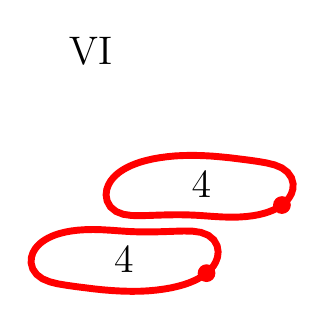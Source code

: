\begin{tikzpicture}[scale=1]

\begin{axis}[
  xmin = -10,
  xmax = 2,
  ymin = -2.45,
  ymax = 2.45,
  scale only axis,
  axis equal image,
  hide axis,
  title = {\Large{VI}}
  ]

\addplot [mark=none,red,line width=2.5] table{
-5.426e-01 3.809e-01
-4.982e-01 4.169e-01
-4.546e-01 4.598e-01
-4.118e-01 5.136e-01
-3.731e-01 5.816e-01
-3.458e-01 6.663e-01
-3.409e-01 7.661e-01
-3.701e-01 8.731e-01
-4.397e-01 9.727e-01
-5.452e-01 1.052e+00
-6.754e-01 1.106e+00
-8.204e-01 1.142e+00
-9.745e-01 1.168e+00
-1.135e+00 1.191e+00
-1.3e+00 1.212e+00
-1.468e+00 1.233e+00
-1.638e+00 1.25e+00
-1.808e+00 1.265e+00
-1.977e+00 1.274e+00
-2.143e+00 1.278e+00
-2.305e+00 1.276e+00
-2.462e+00 1.269e+00
-2.61e+00 1.255e+00
-2.75e+00 1.236e+00
-2.881e+00 1.213e+00
-2.999e+00 1.185e+00
-3.107e+00 1.155e+00
-3.201e+00 1.121e+00
-3.284e+00 1.087e+00
-3.354e+00 1.052e+00
-3.414e+00 1.018e+00
-3.465e+00 9.845e-01
-3.51e+00 9.499e-01
-3.553e+00 9.121e-01
-3.595e+00 8.68e-01
-3.638e+00 8.138e-01
-3.677e+00 7.461e-01
-3.708e+00 6.627e-01
-3.72e+00 5.634e-01
-3.701e+00 4.54e-01
-3.642e+00 3.483e-01
-3.54e+00 2.644e-01
-3.409e+00 2.134e-01
-3.261e+00 1.918e-01
-3.105e+00 1.884e-01
-2.943e+00 1.926e-01
-2.777e+00 1.985e-01
-2.607e+00 2.033e-01
-2.437e+00 2.055e-01
-2.266e+00 2.036e-01
-2.097e+00 1.966e-01
-1.931e+00 1.857e-01
-1.769e+00 1.739e-01
-1.613e+00 1.651e-01
-1.464e+00 1.615e-01
-1.322e+00 1.64e-01
-1.19e+00 1.728e-01
-1.069e+00 1.875e-01
-9.596e-01 2.074e-01
-8.623e-01 2.316e-01
-7.774e-01 2.588e-01
-7.046e-01 2.879e-01
-6.428e-01 3.18e-01
-5.897e-01 3.487e-01
-5.426e-01 3.809e-01
};

\addplot [mark=none,red,line width=2.5] table{
-1.905e+00 -8.499e-01
-1.862e+00 -8.121e-01
-1.819e+00 -7.68e-01
-1.777e+00 -7.138e-01
-1.738e+00 -6.461e-01
-1.707e+00 -5.627e-01
-1.695e+00 -4.634e-01
-1.714e+00 -3.54e-01
-1.773e+00 -2.483e-01
-1.875e+00 -1.644e-01
-2.006e+00 -1.134e-01
-2.154e+00 -9.184e-02
-2.31e+00 -8.839e-02
-2.472e+00 -9.264e-02
-2.638e+00 -9.852e-02
-2.807e+00 -1.033e-01
-2.978e+00 -1.055e-01
-3.149e+00 -1.036e-01
-3.318e+00 -9.661e-02
-3.484e+00 -8.565e-02
-3.646e+00 -7.392e-02
-3.802e+00 -6.508e-02
-3.951e+00 -6.147e-02
-4.093e+00 -6.403e-02
-4.224e+00 -7.282e-02
-4.346e+00 -8.75e-02
-4.455e+00 -1.074e-01
-4.553e+00 -1.316e-01
-4.638e+00 -1.588e-01
-4.71e+00 -1.879e-01
-4.772e+00 -2.18e-01
-4.825e+00 -2.487e-01
-4.872e+00 -2.809e-01
-4.917e+00 -3.169e-01
-4.96e+00 -3.598e-01
-5.003e+00 -4.136e-01
-5.042e+00 -4.816e-01
-5.069e+00 -5.663e-01
-5.074e+00 -6.661e-01
-5.045e+00 -7.731e-01
-4.975e+00 -8.727e-01
-4.87e+00 -9.516e-01
-4.739e+00 -1.006e+00
-4.595e+00 -1.042e+00
-4.44e+00 -1.068e+00
-4.28e+00 -1.091e+00
-4.115e+00 -1.112e+00
-3.947e+00 -1.133e+00
-3.777e+00 -1.151e+00
-3.607e+00 -1.165e+00
-3.438e+00 -1.174e+00
-3.272e+00 -1.178e+00
-3.11e+00 -1.177e+00
-2.953e+00 -1.169e+00
-2.805e+00 -1.155e+00
-2.664e+00 -1.136e+00
-2.534e+00 -1.113e+00
-2.415e+00 -1.085e+00
-2.308e+00 -1.055e+00
-2.214e+00 -1.022e+00
-2.131e+00 -9.872e-01
-2.061e+00 -9.525e-01
-2.001e+00 -9.183e-01
-1.95e+00 -8.845e-01
-1.905e+00 -8.499e-01
};

\addplot [only marks,mark=*,red,mark size = 3pt] table{
-5.426e-01 3.809e-01
-1.905e+00 -8.499e-01
};

\node [below] at (axis cs:  -3.4,  -0.2) {\Large{4}};
\node [below] at (axis cs:  -2.0,  1.15) {\Large{4}};

\end{axis}


\end{tikzpicture}



